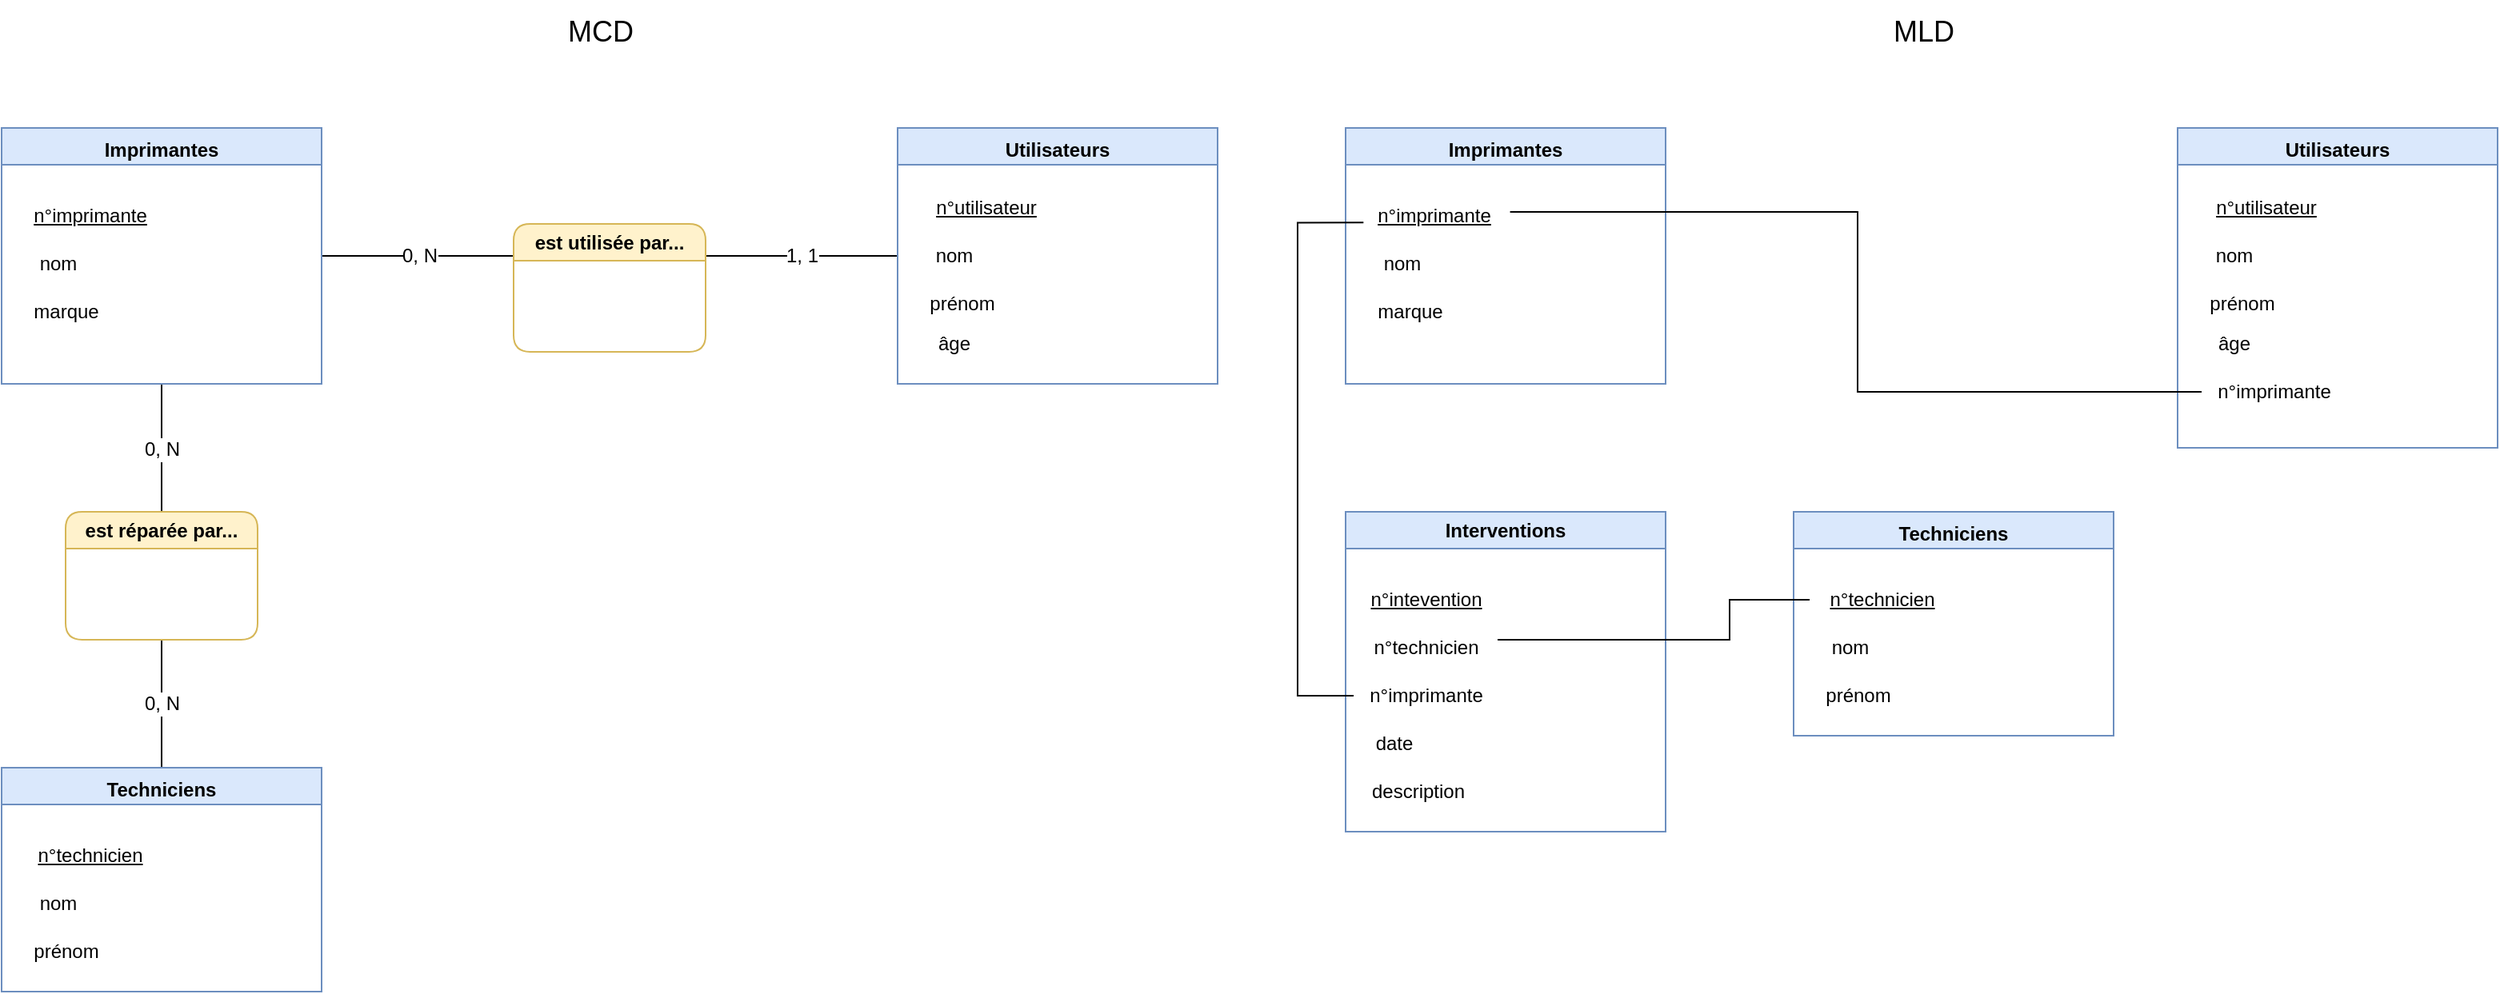 <mxfile version="20.8.1" type="device"><diagram id="ZM70Nx86URTEiom_0Kqw" name="Page-1"><mxGraphModel dx="1728" dy="930" grid="1" gridSize="10" guides="1" tooltips="1" connect="1" arrows="1" fold="1" page="1" pageScale="1" pageWidth="827" pageHeight="1169" math="0" shadow="0"><root><mxCell id="0"/><mxCell id="1" parent="0"/><mxCell id="LKwPUxgpI_0z3l_6OKL8-1" value="&lt;font style=&quot;font-size: 18px;&quot;&gt;MCD&lt;/font&gt;" style="text;html=1;align=center;verticalAlign=middle;resizable=0;points=[];autosize=1;strokeColor=none;fillColor=none;" vertex="1" parent="1"><mxGeometry x="384" y="40" width="60" height="40" as="geometry"/></mxCell><mxCell id="LKwPUxgpI_0z3l_6OKL8-18" style="edgeStyle=orthogonalEdgeStyle;rounded=0;orthogonalLoop=1;jettySize=auto;html=1;entryX=0;entryY=0.25;entryDx=0;entryDy=0;fontSize=12;endArrow=none;endFill=0;" edge="1" parent="1" source="LKwPUxgpI_0z3l_6OKL8-2" target="LKwPUxgpI_0z3l_6OKL8-16"><mxGeometry relative="1" as="geometry"><Array as="points"><mxPoint x="300" y="200"/><mxPoint x="300" y="200"/></Array></mxGeometry></mxCell><mxCell id="LKwPUxgpI_0z3l_6OKL8-33" value="0, N" style="edgeLabel;html=1;align=center;verticalAlign=middle;resizable=0;points=[];fontSize=12;" vertex="1" connectable="0" parent="LKwPUxgpI_0z3l_6OKL8-18"><mxGeometry x="-0.258" y="-1" relative="1" as="geometry"><mxPoint x="16" y="-1" as="offset"/></mxGeometry></mxCell><mxCell id="LKwPUxgpI_0z3l_6OKL8-31" style="edgeStyle=orthogonalEdgeStyle;rounded=0;orthogonalLoop=1;jettySize=auto;html=1;entryX=0.5;entryY=0;entryDx=0;entryDy=0;fontSize=12;endArrow=none;endFill=0;" edge="1" parent="1" source="LKwPUxgpI_0z3l_6OKL8-2" target="LKwPUxgpI_0z3l_6OKL8-29"><mxGeometry relative="1" as="geometry"/></mxCell><mxCell id="LKwPUxgpI_0z3l_6OKL8-35" value="0, N" style="edgeLabel;html=1;align=center;verticalAlign=middle;resizable=0;points=[];fontSize=12;" vertex="1" connectable="0" parent="LKwPUxgpI_0z3l_6OKL8-31"><mxGeometry x="-0.267" relative="1" as="geometry"><mxPoint y="11" as="offset"/></mxGeometry></mxCell><mxCell id="LKwPUxgpI_0z3l_6OKL8-2" value="&lt;font style=&quot;font-size: 12px;&quot;&gt;Imprimantes&lt;/font&gt;" style="swimlane;whiteSpace=wrap;html=1;fontSize=18;fillColor=#dae8fc;strokeColor=#6c8ebf;" vertex="1" parent="1"><mxGeometry x="40" y="120" width="200" height="160" as="geometry"/></mxCell><mxCell id="LKwPUxgpI_0z3l_6OKL8-5" value="&lt;u&gt;n°imprimante&lt;/u&gt;" style="text;html=1;align=center;verticalAlign=middle;resizable=0;points=[];autosize=1;strokeColor=none;fillColor=none;fontSize=12;" vertex="1" parent="LKwPUxgpI_0z3l_6OKL8-2"><mxGeometry x="10" y="40" width="90" height="30" as="geometry"/></mxCell><mxCell id="LKwPUxgpI_0z3l_6OKL8-6" value="nom" style="text;html=1;align=center;verticalAlign=middle;resizable=0;points=[];autosize=1;strokeColor=none;fillColor=none;fontSize=12;" vertex="1" parent="LKwPUxgpI_0z3l_6OKL8-2"><mxGeometry x="10" y="70" width="50" height="30" as="geometry"/></mxCell><mxCell id="LKwPUxgpI_0z3l_6OKL8-7" value="marque" style="text;html=1;align=center;verticalAlign=middle;resizable=0;points=[];autosize=1;strokeColor=none;fillColor=none;fontSize=12;" vertex="1" parent="LKwPUxgpI_0z3l_6OKL8-2"><mxGeometry x="10" y="100" width="60" height="30" as="geometry"/></mxCell><mxCell id="LKwPUxgpI_0z3l_6OKL8-19" style="edgeStyle=orthogonalEdgeStyle;rounded=0;orthogonalLoop=1;jettySize=auto;html=1;entryX=1;entryY=0.25;entryDx=0;entryDy=0;fontSize=12;endArrow=none;endFill=0;" edge="1" parent="1" source="LKwPUxgpI_0z3l_6OKL8-3" target="LKwPUxgpI_0z3l_6OKL8-16"><mxGeometry relative="1" as="geometry"/></mxCell><mxCell id="LKwPUxgpI_0z3l_6OKL8-34" value="1, 1" style="edgeLabel;html=1;align=center;verticalAlign=middle;resizable=0;points=[];fontSize=12;" vertex="1" connectable="0" parent="LKwPUxgpI_0z3l_6OKL8-19"><mxGeometry x="-0.186" relative="1" as="geometry"><mxPoint x="-11" as="offset"/></mxGeometry></mxCell><mxCell id="LKwPUxgpI_0z3l_6OKL8-3" value="&lt;font style=&quot;font-size: 12px;&quot;&gt;Utilisateurs&lt;/font&gt;" style="swimlane;whiteSpace=wrap;html=1;fontSize=18;fillColor=#dae8fc;strokeColor=#6c8ebf;" vertex="1" parent="1"><mxGeometry x="600" y="120" width="200" height="160" as="geometry"/></mxCell><mxCell id="LKwPUxgpI_0z3l_6OKL8-8" value="&lt;u&gt;n°utilisateur&lt;/u&gt;" style="text;html=1;align=center;verticalAlign=middle;resizable=0;points=[];autosize=1;strokeColor=none;fillColor=none;fontSize=12;" vertex="1" parent="LKwPUxgpI_0z3l_6OKL8-3"><mxGeometry x="10" y="35" width="90" height="30" as="geometry"/></mxCell><mxCell id="LKwPUxgpI_0z3l_6OKL8-9" value="nom" style="text;html=1;align=center;verticalAlign=middle;resizable=0;points=[];autosize=1;strokeColor=none;fillColor=none;fontSize=12;" vertex="1" parent="LKwPUxgpI_0z3l_6OKL8-3"><mxGeometry x="10" y="65" width="50" height="30" as="geometry"/></mxCell><mxCell id="LKwPUxgpI_0z3l_6OKL8-10" value="prénom" style="text;html=1;align=center;verticalAlign=middle;resizable=0;points=[];autosize=1;strokeColor=none;fillColor=none;fontSize=12;" vertex="1" parent="LKwPUxgpI_0z3l_6OKL8-3"><mxGeometry x="10" y="95" width="60" height="30" as="geometry"/></mxCell><mxCell id="LKwPUxgpI_0z3l_6OKL8-11" value="âge" style="text;html=1;align=center;verticalAlign=middle;resizable=0;points=[];autosize=1;strokeColor=none;fillColor=none;fontSize=12;" vertex="1" parent="LKwPUxgpI_0z3l_6OKL8-3"><mxGeometry x="15" y="120" width="40" height="30" as="geometry"/></mxCell><mxCell id="LKwPUxgpI_0z3l_6OKL8-30" style="edgeStyle=orthogonalEdgeStyle;rounded=0;orthogonalLoop=1;jettySize=auto;html=1;entryX=0.5;entryY=1;entryDx=0;entryDy=0;fontSize=12;endArrow=none;endFill=0;" edge="1" parent="1" source="LKwPUxgpI_0z3l_6OKL8-4" target="LKwPUxgpI_0z3l_6OKL8-29"><mxGeometry relative="1" as="geometry"/></mxCell><mxCell id="LKwPUxgpI_0z3l_6OKL8-36" value="0, N" style="edgeLabel;html=1;align=center;verticalAlign=middle;resizable=0;points=[];fontSize=12;" vertex="1" connectable="0" parent="LKwPUxgpI_0z3l_6OKL8-30"><mxGeometry x="0.208" y="-1" relative="1" as="geometry"><mxPoint x="-1" y="8" as="offset"/></mxGeometry></mxCell><mxCell id="LKwPUxgpI_0z3l_6OKL8-4" value="&lt;font style=&quot;font-size: 12px;&quot;&gt;Techniciens&lt;/font&gt;" style="swimlane;whiteSpace=wrap;html=1;fontSize=18;fillColor=#dae8fc;strokeColor=#6c8ebf;" vertex="1" parent="1"><mxGeometry x="40" y="520" width="200" height="140" as="geometry"/></mxCell><mxCell id="LKwPUxgpI_0z3l_6OKL8-13" value="&lt;u&gt;n°technicien&lt;/u&gt;" style="text;html=1;align=center;verticalAlign=middle;resizable=0;points=[];autosize=1;strokeColor=none;fillColor=none;fontSize=12;" vertex="1" parent="LKwPUxgpI_0z3l_6OKL8-4"><mxGeometry x="10" y="40" width="90" height="30" as="geometry"/></mxCell><mxCell id="LKwPUxgpI_0z3l_6OKL8-14" value="prénom" style="text;html=1;align=center;verticalAlign=middle;resizable=0;points=[];autosize=1;strokeColor=none;fillColor=none;fontSize=12;" vertex="1" parent="LKwPUxgpI_0z3l_6OKL8-4"><mxGeometry x="10" y="100" width="60" height="30" as="geometry"/></mxCell><mxCell id="LKwPUxgpI_0z3l_6OKL8-15" value="nom" style="text;html=1;align=center;verticalAlign=middle;resizable=0;points=[];autosize=1;strokeColor=none;fillColor=none;fontSize=12;" vertex="1" parent="LKwPUxgpI_0z3l_6OKL8-4"><mxGeometry x="10" y="70" width="50" height="30" as="geometry"/></mxCell><mxCell id="LKwPUxgpI_0z3l_6OKL8-16" value="est utilisée par..." style="swimlane;whiteSpace=wrap;html=1;fontSize=12;fillColor=#fff2cc;strokeColor=#d6b656;rounded=1;" vertex="1" parent="1"><mxGeometry x="360" y="180" width="120" height="80" as="geometry"/></mxCell><mxCell id="LKwPUxgpI_0z3l_6OKL8-25" value="Interventions" style="swimlane;whiteSpace=wrap;html=1;rounded=0;fontSize=12;fillColor=#dae8fc;strokeColor=#6c8ebf;" vertex="1" parent="1"><mxGeometry x="880" y="360" width="200" height="200" as="geometry"/></mxCell><mxCell id="LKwPUxgpI_0z3l_6OKL8-28" value="n°imprimante" style="text;html=1;align=center;verticalAlign=middle;resizable=0;points=[];autosize=1;strokeColor=none;fillColor=none;fontSize=12;" vertex="1" parent="LKwPUxgpI_0z3l_6OKL8-25"><mxGeometry x="5" y="100" width="90" height="30" as="geometry"/></mxCell><mxCell id="LKwPUxgpI_0z3l_6OKL8-62" value="date" style="text;html=1;align=center;verticalAlign=middle;resizable=0;points=[];autosize=1;strokeColor=none;fillColor=none;fontSize=12;" vertex="1" parent="LKwPUxgpI_0z3l_6OKL8-25"><mxGeometry x="5" y="130" width="50" height="30" as="geometry"/></mxCell><mxCell id="LKwPUxgpI_0z3l_6OKL8-63" value="description" style="text;html=1;align=center;verticalAlign=middle;resizable=0;points=[];autosize=1;strokeColor=none;fillColor=none;fontSize=12;" vertex="1" parent="LKwPUxgpI_0z3l_6OKL8-25"><mxGeometry x="5" y="160" width="80" height="30" as="geometry"/></mxCell><mxCell id="LKwPUxgpI_0z3l_6OKL8-69" value="&lt;u&gt;n°intevention&lt;/u&gt;" style="text;html=1;align=center;verticalAlign=middle;resizable=0;points=[];autosize=1;strokeColor=none;fillColor=none;fontSize=12;" vertex="1" parent="LKwPUxgpI_0z3l_6OKL8-25"><mxGeometry x="5" y="40" width="90" height="30" as="geometry"/></mxCell><mxCell id="LKwPUxgpI_0z3l_6OKL8-27" value="n°technicien" style="text;html=1;align=center;verticalAlign=middle;resizable=0;points=[];autosize=1;strokeColor=none;fillColor=none;fontSize=12;" vertex="1" parent="LKwPUxgpI_0z3l_6OKL8-25"><mxGeometry x="5" y="70" width="90" height="30" as="geometry"/></mxCell><mxCell id="LKwPUxgpI_0z3l_6OKL8-29" value="est réparée par..." style="swimlane;whiteSpace=wrap;html=1;fontSize=12;fillColor=#fff2cc;strokeColor=#d6b656;rounded=1;" vertex="1" parent="1"><mxGeometry x="80" y="360" width="120" height="80" as="geometry"/></mxCell><mxCell id="LKwPUxgpI_0z3l_6OKL8-37" value="&lt;font style=&quot;font-size: 12px;&quot;&gt;Imprimantes&lt;/font&gt;" style="swimlane;whiteSpace=wrap;html=1;fontSize=18;fillColor=#dae8fc;strokeColor=#6c8ebf;" vertex="1" parent="1"><mxGeometry x="880" y="120" width="200" height="160" as="geometry"/></mxCell><mxCell id="LKwPUxgpI_0z3l_6OKL8-38" value="&lt;u&gt;n°imprimante&lt;/u&gt;" style="text;html=1;align=center;verticalAlign=middle;resizable=0;points=[];autosize=1;strokeColor=none;fillColor=none;fontSize=12;" vertex="1" parent="LKwPUxgpI_0z3l_6OKL8-37"><mxGeometry x="10" y="40" width="90" height="30" as="geometry"/></mxCell><mxCell id="LKwPUxgpI_0z3l_6OKL8-39" value="nom" style="text;html=1;align=center;verticalAlign=middle;resizable=0;points=[];autosize=1;strokeColor=none;fillColor=none;fontSize=12;" vertex="1" parent="LKwPUxgpI_0z3l_6OKL8-37"><mxGeometry x="10" y="70" width="50" height="30" as="geometry"/></mxCell><mxCell id="LKwPUxgpI_0z3l_6OKL8-40" value="marque" style="text;html=1;align=center;verticalAlign=middle;resizable=0;points=[];autosize=1;strokeColor=none;fillColor=none;fontSize=12;" vertex="1" parent="LKwPUxgpI_0z3l_6OKL8-37"><mxGeometry x="10" y="100" width="60" height="30" as="geometry"/></mxCell><mxCell id="LKwPUxgpI_0z3l_6OKL8-50" value="&lt;font style=&quot;font-size: 12px;&quot;&gt;Utilisateurs&lt;/font&gt;" style="swimlane;whiteSpace=wrap;html=1;fontSize=18;fillColor=#dae8fc;strokeColor=#6c8ebf;" vertex="1" parent="1"><mxGeometry x="1400" y="120" width="200" height="200" as="geometry"/></mxCell><mxCell id="LKwPUxgpI_0z3l_6OKL8-51" value="&lt;u&gt;n°utilisateur&lt;/u&gt;" style="text;html=1;align=center;verticalAlign=middle;resizable=0;points=[];autosize=1;strokeColor=none;fillColor=none;fontSize=12;" vertex="1" parent="LKwPUxgpI_0z3l_6OKL8-50"><mxGeometry x="10" y="35" width="90" height="30" as="geometry"/></mxCell><mxCell id="LKwPUxgpI_0z3l_6OKL8-52" value="nom" style="text;html=1;align=center;verticalAlign=middle;resizable=0;points=[];autosize=1;strokeColor=none;fillColor=none;fontSize=12;" vertex="1" parent="LKwPUxgpI_0z3l_6OKL8-50"><mxGeometry x="10" y="65" width="50" height="30" as="geometry"/></mxCell><mxCell id="LKwPUxgpI_0z3l_6OKL8-53" value="prénom" style="text;html=1;align=center;verticalAlign=middle;resizable=0;points=[];autosize=1;strokeColor=none;fillColor=none;fontSize=12;" vertex="1" parent="LKwPUxgpI_0z3l_6OKL8-50"><mxGeometry x="10" y="95" width="60" height="30" as="geometry"/></mxCell><mxCell id="LKwPUxgpI_0z3l_6OKL8-54" value="âge" style="text;html=1;align=center;verticalAlign=middle;resizable=0;points=[];autosize=1;strokeColor=none;fillColor=none;fontSize=12;" vertex="1" parent="LKwPUxgpI_0z3l_6OKL8-50"><mxGeometry x="15" y="120" width="40" height="30" as="geometry"/></mxCell><mxCell id="LKwPUxgpI_0z3l_6OKL8-65" value="n°imprimante" style="text;html=1;align=center;verticalAlign=middle;resizable=0;points=[];autosize=1;strokeColor=none;fillColor=none;fontSize=12;" vertex="1" parent="LKwPUxgpI_0z3l_6OKL8-50"><mxGeometry x="15" y="150" width="90" height="30" as="geometry"/></mxCell><mxCell id="LKwPUxgpI_0z3l_6OKL8-55" value="&lt;font style=&quot;font-size: 12px;&quot;&gt;Techniciens&lt;/font&gt;" style="swimlane;whiteSpace=wrap;html=1;fontSize=18;fillColor=#dae8fc;strokeColor=#6c8ebf;" vertex="1" parent="1"><mxGeometry x="1160" y="360" width="200" height="140" as="geometry"/></mxCell><mxCell id="LKwPUxgpI_0z3l_6OKL8-56" value="&lt;u&gt;n°technicien&lt;/u&gt;" style="text;html=1;align=center;verticalAlign=middle;resizable=0;points=[];autosize=1;strokeColor=none;fillColor=none;fontSize=12;" vertex="1" parent="LKwPUxgpI_0z3l_6OKL8-55"><mxGeometry x="10" y="40" width="90" height="30" as="geometry"/></mxCell><mxCell id="LKwPUxgpI_0z3l_6OKL8-57" value="prénom" style="text;html=1;align=center;verticalAlign=middle;resizable=0;points=[];autosize=1;strokeColor=none;fillColor=none;fontSize=12;" vertex="1" parent="LKwPUxgpI_0z3l_6OKL8-55"><mxGeometry x="10" y="100" width="60" height="30" as="geometry"/></mxCell><mxCell id="LKwPUxgpI_0z3l_6OKL8-58" value="nom" style="text;html=1;align=center;verticalAlign=middle;resizable=0;points=[];autosize=1;strokeColor=none;fillColor=none;fontSize=12;" vertex="1" parent="LKwPUxgpI_0z3l_6OKL8-55"><mxGeometry x="10" y="70" width="50" height="30" as="geometry"/></mxCell><mxCell id="LKwPUxgpI_0z3l_6OKL8-59" value="&lt;font style=&quot;font-size: 18px;&quot;&gt;MLD&lt;/font&gt;" style="text;html=1;align=center;verticalAlign=middle;resizable=0;points=[];autosize=1;strokeColor=none;fillColor=none;fontSize=12;" vertex="1" parent="1"><mxGeometry x="1211" y="40" width="60" height="40" as="geometry"/></mxCell><mxCell id="LKwPUxgpI_0z3l_6OKL8-66" style="edgeStyle=orthogonalEdgeStyle;rounded=0;orthogonalLoop=1;jettySize=auto;html=1;entryX=0;entryY=0.5;entryDx=0;entryDy=0;entryPerimeter=0;fontSize=12;endArrow=none;endFill=0;" edge="1" parent="1" source="LKwPUxgpI_0z3l_6OKL8-27" target="LKwPUxgpI_0z3l_6OKL8-56"><mxGeometry relative="1" as="geometry"><Array as="points"><mxPoint x="1120" y="440"/><mxPoint x="1120" y="415"/></Array></mxGeometry></mxCell><mxCell id="LKwPUxgpI_0z3l_6OKL8-68" style="edgeStyle=orthogonalEdgeStyle;rounded=0;orthogonalLoop=1;jettySize=auto;html=1;entryX=1.031;entryY=0.417;entryDx=0;entryDy=0;entryPerimeter=0;fontSize=12;endArrow=none;endFill=0;" edge="1" parent="1" source="LKwPUxgpI_0z3l_6OKL8-65" target="LKwPUxgpI_0z3l_6OKL8-38"><mxGeometry relative="1" as="geometry"><Array as="points"><mxPoint x="1200" y="285"/><mxPoint x="1200" y="173"/></Array></mxGeometry></mxCell><mxCell id="LKwPUxgpI_0z3l_6OKL8-71" style="edgeStyle=orthogonalEdgeStyle;rounded=0;orthogonalLoop=1;jettySize=auto;html=1;fontSize=12;endArrow=none;endFill=0;entryX=0.013;entryY=0.639;entryDx=0;entryDy=0;entryPerimeter=0;" edge="1" parent="1" source="LKwPUxgpI_0z3l_6OKL8-28" target="LKwPUxgpI_0z3l_6OKL8-38"><mxGeometry relative="1" as="geometry"><mxPoint x="860" y="300" as="targetPoint"/><Array as="points"><mxPoint x="850" y="475"/><mxPoint x="850" y="179"/></Array></mxGeometry></mxCell></root></mxGraphModel></diagram></mxfile>